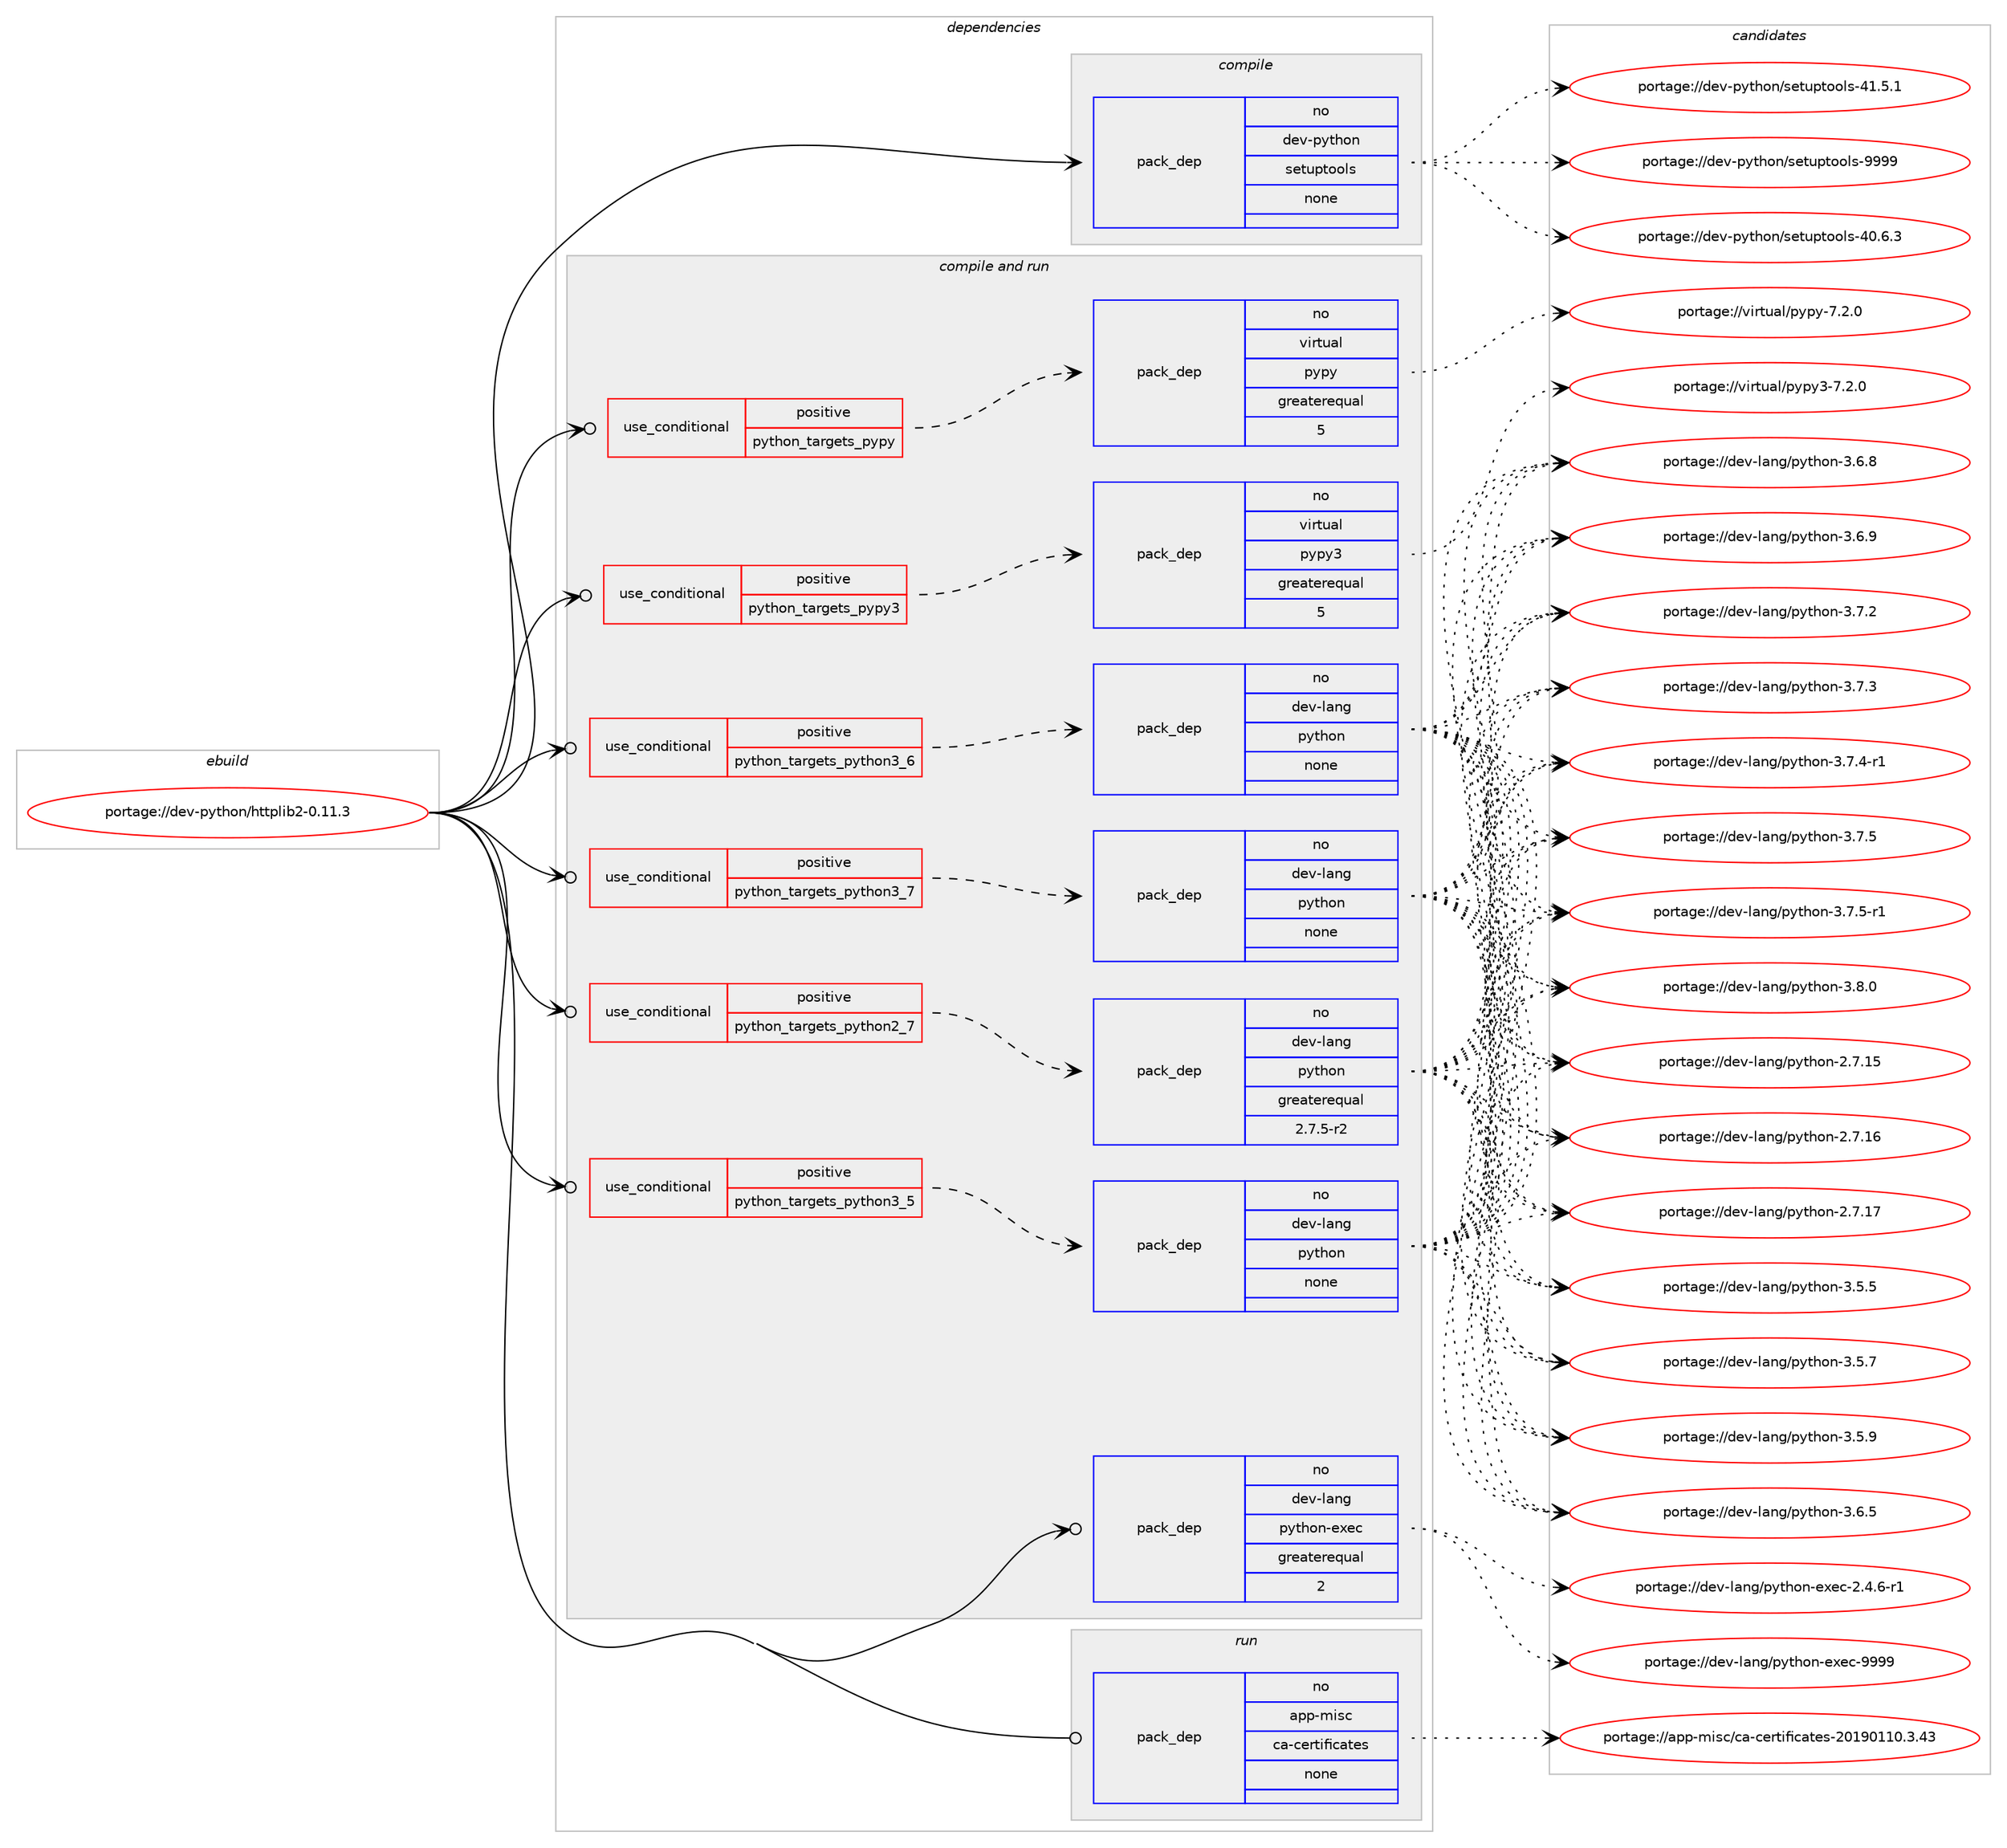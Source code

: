 digraph prolog {

# *************
# Graph options
# *************

newrank=true;
concentrate=true;
compound=true;
graph [rankdir=LR,fontname=Helvetica,fontsize=10,ranksep=1.5];#, ranksep=2.5, nodesep=0.2];
edge  [arrowhead=vee];
node  [fontname=Helvetica,fontsize=10];

# **********
# The ebuild
# **********

subgraph cluster_leftcol {
color=gray;
rank=same;
label=<<i>ebuild</i>>;
id [label="portage://dev-python/httplib2-0.11.3", color=red, width=4, href="../dev-python/httplib2-0.11.3.svg"];
}

# ****************
# The dependencies
# ****************

subgraph cluster_midcol {
color=gray;
label=<<i>dependencies</i>>;
subgraph cluster_compile {
fillcolor="#eeeeee";
style=filled;
label=<<i>compile</i>>;
subgraph pack110583 {
dependency143844 [label=<<TABLE BORDER="0" CELLBORDER="1" CELLSPACING="0" CELLPADDING="4" WIDTH="220"><TR><TD ROWSPAN="6" CELLPADDING="30">pack_dep</TD></TR><TR><TD WIDTH="110">no</TD></TR><TR><TD>dev-python</TD></TR><TR><TD>setuptools</TD></TR><TR><TD>none</TD></TR><TR><TD></TD></TR></TABLE>>, shape=none, color=blue];
}
id:e -> dependency143844:w [weight=20,style="solid",arrowhead="vee"];
}
subgraph cluster_compileandrun {
fillcolor="#eeeeee";
style=filled;
label=<<i>compile and run</i>>;
subgraph cond29931 {
dependency143845 [label=<<TABLE BORDER="0" CELLBORDER="1" CELLSPACING="0" CELLPADDING="4"><TR><TD ROWSPAN="3" CELLPADDING="10">use_conditional</TD></TR><TR><TD>positive</TD></TR><TR><TD>python_targets_pypy</TD></TR></TABLE>>, shape=none, color=red];
subgraph pack110584 {
dependency143846 [label=<<TABLE BORDER="0" CELLBORDER="1" CELLSPACING="0" CELLPADDING="4" WIDTH="220"><TR><TD ROWSPAN="6" CELLPADDING="30">pack_dep</TD></TR><TR><TD WIDTH="110">no</TD></TR><TR><TD>virtual</TD></TR><TR><TD>pypy</TD></TR><TR><TD>greaterequal</TD></TR><TR><TD>5</TD></TR></TABLE>>, shape=none, color=blue];
}
dependency143845:e -> dependency143846:w [weight=20,style="dashed",arrowhead="vee"];
}
id:e -> dependency143845:w [weight=20,style="solid",arrowhead="odotvee"];
subgraph cond29932 {
dependency143847 [label=<<TABLE BORDER="0" CELLBORDER="1" CELLSPACING="0" CELLPADDING="4"><TR><TD ROWSPAN="3" CELLPADDING="10">use_conditional</TD></TR><TR><TD>positive</TD></TR><TR><TD>python_targets_pypy3</TD></TR></TABLE>>, shape=none, color=red];
subgraph pack110585 {
dependency143848 [label=<<TABLE BORDER="0" CELLBORDER="1" CELLSPACING="0" CELLPADDING="4" WIDTH="220"><TR><TD ROWSPAN="6" CELLPADDING="30">pack_dep</TD></TR><TR><TD WIDTH="110">no</TD></TR><TR><TD>virtual</TD></TR><TR><TD>pypy3</TD></TR><TR><TD>greaterequal</TD></TR><TR><TD>5</TD></TR></TABLE>>, shape=none, color=blue];
}
dependency143847:e -> dependency143848:w [weight=20,style="dashed",arrowhead="vee"];
}
id:e -> dependency143847:w [weight=20,style="solid",arrowhead="odotvee"];
subgraph cond29933 {
dependency143849 [label=<<TABLE BORDER="0" CELLBORDER="1" CELLSPACING="0" CELLPADDING="4"><TR><TD ROWSPAN="3" CELLPADDING="10">use_conditional</TD></TR><TR><TD>positive</TD></TR><TR><TD>python_targets_python2_7</TD></TR></TABLE>>, shape=none, color=red];
subgraph pack110586 {
dependency143850 [label=<<TABLE BORDER="0" CELLBORDER="1" CELLSPACING="0" CELLPADDING="4" WIDTH="220"><TR><TD ROWSPAN="6" CELLPADDING="30">pack_dep</TD></TR><TR><TD WIDTH="110">no</TD></TR><TR><TD>dev-lang</TD></TR><TR><TD>python</TD></TR><TR><TD>greaterequal</TD></TR><TR><TD>2.7.5-r2</TD></TR></TABLE>>, shape=none, color=blue];
}
dependency143849:e -> dependency143850:w [weight=20,style="dashed",arrowhead="vee"];
}
id:e -> dependency143849:w [weight=20,style="solid",arrowhead="odotvee"];
subgraph cond29934 {
dependency143851 [label=<<TABLE BORDER="0" CELLBORDER="1" CELLSPACING="0" CELLPADDING="4"><TR><TD ROWSPAN="3" CELLPADDING="10">use_conditional</TD></TR><TR><TD>positive</TD></TR><TR><TD>python_targets_python3_5</TD></TR></TABLE>>, shape=none, color=red];
subgraph pack110587 {
dependency143852 [label=<<TABLE BORDER="0" CELLBORDER="1" CELLSPACING="0" CELLPADDING="4" WIDTH="220"><TR><TD ROWSPAN="6" CELLPADDING="30">pack_dep</TD></TR><TR><TD WIDTH="110">no</TD></TR><TR><TD>dev-lang</TD></TR><TR><TD>python</TD></TR><TR><TD>none</TD></TR><TR><TD></TD></TR></TABLE>>, shape=none, color=blue];
}
dependency143851:e -> dependency143852:w [weight=20,style="dashed",arrowhead="vee"];
}
id:e -> dependency143851:w [weight=20,style="solid",arrowhead="odotvee"];
subgraph cond29935 {
dependency143853 [label=<<TABLE BORDER="0" CELLBORDER="1" CELLSPACING="0" CELLPADDING="4"><TR><TD ROWSPAN="3" CELLPADDING="10">use_conditional</TD></TR><TR><TD>positive</TD></TR><TR><TD>python_targets_python3_6</TD></TR></TABLE>>, shape=none, color=red];
subgraph pack110588 {
dependency143854 [label=<<TABLE BORDER="0" CELLBORDER="1" CELLSPACING="0" CELLPADDING="4" WIDTH="220"><TR><TD ROWSPAN="6" CELLPADDING="30">pack_dep</TD></TR><TR><TD WIDTH="110">no</TD></TR><TR><TD>dev-lang</TD></TR><TR><TD>python</TD></TR><TR><TD>none</TD></TR><TR><TD></TD></TR></TABLE>>, shape=none, color=blue];
}
dependency143853:e -> dependency143854:w [weight=20,style="dashed",arrowhead="vee"];
}
id:e -> dependency143853:w [weight=20,style="solid",arrowhead="odotvee"];
subgraph cond29936 {
dependency143855 [label=<<TABLE BORDER="0" CELLBORDER="1" CELLSPACING="0" CELLPADDING="4"><TR><TD ROWSPAN="3" CELLPADDING="10">use_conditional</TD></TR><TR><TD>positive</TD></TR><TR><TD>python_targets_python3_7</TD></TR></TABLE>>, shape=none, color=red];
subgraph pack110589 {
dependency143856 [label=<<TABLE BORDER="0" CELLBORDER="1" CELLSPACING="0" CELLPADDING="4" WIDTH="220"><TR><TD ROWSPAN="6" CELLPADDING="30">pack_dep</TD></TR><TR><TD WIDTH="110">no</TD></TR><TR><TD>dev-lang</TD></TR><TR><TD>python</TD></TR><TR><TD>none</TD></TR><TR><TD></TD></TR></TABLE>>, shape=none, color=blue];
}
dependency143855:e -> dependency143856:w [weight=20,style="dashed",arrowhead="vee"];
}
id:e -> dependency143855:w [weight=20,style="solid",arrowhead="odotvee"];
subgraph pack110590 {
dependency143857 [label=<<TABLE BORDER="0" CELLBORDER="1" CELLSPACING="0" CELLPADDING="4" WIDTH="220"><TR><TD ROWSPAN="6" CELLPADDING="30">pack_dep</TD></TR><TR><TD WIDTH="110">no</TD></TR><TR><TD>dev-lang</TD></TR><TR><TD>python-exec</TD></TR><TR><TD>greaterequal</TD></TR><TR><TD>2</TD></TR></TABLE>>, shape=none, color=blue];
}
id:e -> dependency143857:w [weight=20,style="solid",arrowhead="odotvee"];
}
subgraph cluster_run {
fillcolor="#eeeeee";
style=filled;
label=<<i>run</i>>;
subgraph pack110591 {
dependency143858 [label=<<TABLE BORDER="0" CELLBORDER="1" CELLSPACING="0" CELLPADDING="4" WIDTH="220"><TR><TD ROWSPAN="6" CELLPADDING="30">pack_dep</TD></TR><TR><TD WIDTH="110">no</TD></TR><TR><TD>app-misc</TD></TR><TR><TD>ca-certificates</TD></TR><TR><TD>none</TD></TR><TR><TD></TD></TR></TABLE>>, shape=none, color=blue];
}
id:e -> dependency143858:w [weight=20,style="solid",arrowhead="odot"];
}
}

# **************
# The candidates
# **************

subgraph cluster_choices {
rank=same;
color=gray;
label=<<i>candidates</i>>;

subgraph choice110583 {
color=black;
nodesep=1;
choiceportage100101118451121211161041111104711510111611711211611111110811545524846544651 [label="portage://dev-python/setuptools-40.6.3", color=red, width=4,href="../dev-python/setuptools-40.6.3.svg"];
choiceportage100101118451121211161041111104711510111611711211611111110811545524946534649 [label="portage://dev-python/setuptools-41.5.1", color=red, width=4,href="../dev-python/setuptools-41.5.1.svg"];
choiceportage10010111845112121116104111110471151011161171121161111111081154557575757 [label="portage://dev-python/setuptools-9999", color=red, width=4,href="../dev-python/setuptools-9999.svg"];
dependency143844:e -> choiceportage100101118451121211161041111104711510111611711211611111110811545524846544651:w [style=dotted,weight="100"];
dependency143844:e -> choiceportage100101118451121211161041111104711510111611711211611111110811545524946534649:w [style=dotted,weight="100"];
dependency143844:e -> choiceportage10010111845112121116104111110471151011161171121161111111081154557575757:w [style=dotted,weight="100"];
}
subgraph choice110584 {
color=black;
nodesep=1;
choiceportage1181051141161179710847112121112121455546504648 [label="portage://virtual/pypy-7.2.0", color=red, width=4,href="../virtual/pypy-7.2.0.svg"];
dependency143846:e -> choiceportage1181051141161179710847112121112121455546504648:w [style=dotted,weight="100"];
}
subgraph choice110585 {
color=black;
nodesep=1;
choiceportage118105114116117971084711212111212151455546504648 [label="portage://virtual/pypy3-7.2.0", color=red, width=4,href="../virtual/pypy3-7.2.0.svg"];
dependency143848:e -> choiceportage118105114116117971084711212111212151455546504648:w [style=dotted,weight="100"];
}
subgraph choice110586 {
color=black;
nodesep=1;
choiceportage10010111845108971101034711212111610411111045504655464953 [label="portage://dev-lang/python-2.7.15", color=red, width=4,href="../dev-lang/python-2.7.15.svg"];
choiceportage10010111845108971101034711212111610411111045504655464954 [label="portage://dev-lang/python-2.7.16", color=red, width=4,href="../dev-lang/python-2.7.16.svg"];
choiceportage10010111845108971101034711212111610411111045504655464955 [label="portage://dev-lang/python-2.7.17", color=red, width=4,href="../dev-lang/python-2.7.17.svg"];
choiceportage100101118451089711010347112121116104111110455146534653 [label="portage://dev-lang/python-3.5.5", color=red, width=4,href="../dev-lang/python-3.5.5.svg"];
choiceportage100101118451089711010347112121116104111110455146534655 [label="portage://dev-lang/python-3.5.7", color=red, width=4,href="../dev-lang/python-3.5.7.svg"];
choiceportage100101118451089711010347112121116104111110455146534657 [label="portage://dev-lang/python-3.5.9", color=red, width=4,href="../dev-lang/python-3.5.9.svg"];
choiceportage100101118451089711010347112121116104111110455146544653 [label="portage://dev-lang/python-3.6.5", color=red, width=4,href="../dev-lang/python-3.6.5.svg"];
choiceportage100101118451089711010347112121116104111110455146544656 [label="portage://dev-lang/python-3.6.8", color=red, width=4,href="../dev-lang/python-3.6.8.svg"];
choiceportage100101118451089711010347112121116104111110455146544657 [label="portage://dev-lang/python-3.6.9", color=red, width=4,href="../dev-lang/python-3.6.9.svg"];
choiceportage100101118451089711010347112121116104111110455146554650 [label="portage://dev-lang/python-3.7.2", color=red, width=4,href="../dev-lang/python-3.7.2.svg"];
choiceportage100101118451089711010347112121116104111110455146554651 [label="portage://dev-lang/python-3.7.3", color=red, width=4,href="../dev-lang/python-3.7.3.svg"];
choiceportage1001011184510897110103471121211161041111104551465546524511449 [label="portage://dev-lang/python-3.7.4-r1", color=red, width=4,href="../dev-lang/python-3.7.4-r1.svg"];
choiceportage100101118451089711010347112121116104111110455146554653 [label="portage://dev-lang/python-3.7.5", color=red, width=4,href="../dev-lang/python-3.7.5.svg"];
choiceportage1001011184510897110103471121211161041111104551465546534511449 [label="portage://dev-lang/python-3.7.5-r1", color=red, width=4,href="../dev-lang/python-3.7.5-r1.svg"];
choiceportage100101118451089711010347112121116104111110455146564648 [label="portage://dev-lang/python-3.8.0", color=red, width=4,href="../dev-lang/python-3.8.0.svg"];
dependency143850:e -> choiceportage10010111845108971101034711212111610411111045504655464953:w [style=dotted,weight="100"];
dependency143850:e -> choiceportage10010111845108971101034711212111610411111045504655464954:w [style=dotted,weight="100"];
dependency143850:e -> choiceportage10010111845108971101034711212111610411111045504655464955:w [style=dotted,weight="100"];
dependency143850:e -> choiceportage100101118451089711010347112121116104111110455146534653:w [style=dotted,weight="100"];
dependency143850:e -> choiceportage100101118451089711010347112121116104111110455146534655:w [style=dotted,weight="100"];
dependency143850:e -> choiceportage100101118451089711010347112121116104111110455146534657:w [style=dotted,weight="100"];
dependency143850:e -> choiceportage100101118451089711010347112121116104111110455146544653:w [style=dotted,weight="100"];
dependency143850:e -> choiceportage100101118451089711010347112121116104111110455146544656:w [style=dotted,weight="100"];
dependency143850:e -> choiceportage100101118451089711010347112121116104111110455146544657:w [style=dotted,weight="100"];
dependency143850:e -> choiceportage100101118451089711010347112121116104111110455146554650:w [style=dotted,weight="100"];
dependency143850:e -> choiceportage100101118451089711010347112121116104111110455146554651:w [style=dotted,weight="100"];
dependency143850:e -> choiceportage1001011184510897110103471121211161041111104551465546524511449:w [style=dotted,weight="100"];
dependency143850:e -> choiceportage100101118451089711010347112121116104111110455146554653:w [style=dotted,weight="100"];
dependency143850:e -> choiceportage1001011184510897110103471121211161041111104551465546534511449:w [style=dotted,weight="100"];
dependency143850:e -> choiceportage100101118451089711010347112121116104111110455146564648:w [style=dotted,weight="100"];
}
subgraph choice110587 {
color=black;
nodesep=1;
choiceportage10010111845108971101034711212111610411111045504655464953 [label="portage://dev-lang/python-2.7.15", color=red, width=4,href="../dev-lang/python-2.7.15.svg"];
choiceportage10010111845108971101034711212111610411111045504655464954 [label="portage://dev-lang/python-2.7.16", color=red, width=4,href="../dev-lang/python-2.7.16.svg"];
choiceportage10010111845108971101034711212111610411111045504655464955 [label="portage://dev-lang/python-2.7.17", color=red, width=4,href="../dev-lang/python-2.7.17.svg"];
choiceportage100101118451089711010347112121116104111110455146534653 [label="portage://dev-lang/python-3.5.5", color=red, width=4,href="../dev-lang/python-3.5.5.svg"];
choiceportage100101118451089711010347112121116104111110455146534655 [label="portage://dev-lang/python-3.5.7", color=red, width=4,href="../dev-lang/python-3.5.7.svg"];
choiceportage100101118451089711010347112121116104111110455146534657 [label="portage://dev-lang/python-3.5.9", color=red, width=4,href="../dev-lang/python-3.5.9.svg"];
choiceportage100101118451089711010347112121116104111110455146544653 [label="portage://dev-lang/python-3.6.5", color=red, width=4,href="../dev-lang/python-3.6.5.svg"];
choiceportage100101118451089711010347112121116104111110455146544656 [label="portage://dev-lang/python-3.6.8", color=red, width=4,href="../dev-lang/python-3.6.8.svg"];
choiceportage100101118451089711010347112121116104111110455146544657 [label="portage://dev-lang/python-3.6.9", color=red, width=4,href="../dev-lang/python-3.6.9.svg"];
choiceportage100101118451089711010347112121116104111110455146554650 [label="portage://dev-lang/python-3.7.2", color=red, width=4,href="../dev-lang/python-3.7.2.svg"];
choiceportage100101118451089711010347112121116104111110455146554651 [label="portage://dev-lang/python-3.7.3", color=red, width=4,href="../dev-lang/python-3.7.3.svg"];
choiceportage1001011184510897110103471121211161041111104551465546524511449 [label="portage://dev-lang/python-3.7.4-r1", color=red, width=4,href="../dev-lang/python-3.7.4-r1.svg"];
choiceportage100101118451089711010347112121116104111110455146554653 [label="portage://dev-lang/python-3.7.5", color=red, width=4,href="../dev-lang/python-3.7.5.svg"];
choiceportage1001011184510897110103471121211161041111104551465546534511449 [label="portage://dev-lang/python-3.7.5-r1", color=red, width=4,href="../dev-lang/python-3.7.5-r1.svg"];
choiceportage100101118451089711010347112121116104111110455146564648 [label="portage://dev-lang/python-3.8.0", color=red, width=4,href="../dev-lang/python-3.8.0.svg"];
dependency143852:e -> choiceportage10010111845108971101034711212111610411111045504655464953:w [style=dotted,weight="100"];
dependency143852:e -> choiceportage10010111845108971101034711212111610411111045504655464954:w [style=dotted,weight="100"];
dependency143852:e -> choiceportage10010111845108971101034711212111610411111045504655464955:w [style=dotted,weight="100"];
dependency143852:e -> choiceportage100101118451089711010347112121116104111110455146534653:w [style=dotted,weight="100"];
dependency143852:e -> choiceportage100101118451089711010347112121116104111110455146534655:w [style=dotted,weight="100"];
dependency143852:e -> choiceportage100101118451089711010347112121116104111110455146534657:w [style=dotted,weight="100"];
dependency143852:e -> choiceportage100101118451089711010347112121116104111110455146544653:w [style=dotted,weight="100"];
dependency143852:e -> choiceportage100101118451089711010347112121116104111110455146544656:w [style=dotted,weight="100"];
dependency143852:e -> choiceportage100101118451089711010347112121116104111110455146544657:w [style=dotted,weight="100"];
dependency143852:e -> choiceportage100101118451089711010347112121116104111110455146554650:w [style=dotted,weight="100"];
dependency143852:e -> choiceportage100101118451089711010347112121116104111110455146554651:w [style=dotted,weight="100"];
dependency143852:e -> choiceportage1001011184510897110103471121211161041111104551465546524511449:w [style=dotted,weight="100"];
dependency143852:e -> choiceportage100101118451089711010347112121116104111110455146554653:w [style=dotted,weight="100"];
dependency143852:e -> choiceportage1001011184510897110103471121211161041111104551465546534511449:w [style=dotted,weight="100"];
dependency143852:e -> choiceportage100101118451089711010347112121116104111110455146564648:w [style=dotted,weight="100"];
}
subgraph choice110588 {
color=black;
nodesep=1;
choiceportage10010111845108971101034711212111610411111045504655464953 [label="portage://dev-lang/python-2.7.15", color=red, width=4,href="../dev-lang/python-2.7.15.svg"];
choiceportage10010111845108971101034711212111610411111045504655464954 [label="portage://dev-lang/python-2.7.16", color=red, width=4,href="../dev-lang/python-2.7.16.svg"];
choiceportage10010111845108971101034711212111610411111045504655464955 [label="portage://dev-lang/python-2.7.17", color=red, width=4,href="../dev-lang/python-2.7.17.svg"];
choiceportage100101118451089711010347112121116104111110455146534653 [label="portage://dev-lang/python-3.5.5", color=red, width=4,href="../dev-lang/python-3.5.5.svg"];
choiceportage100101118451089711010347112121116104111110455146534655 [label="portage://dev-lang/python-3.5.7", color=red, width=4,href="../dev-lang/python-3.5.7.svg"];
choiceportage100101118451089711010347112121116104111110455146534657 [label="portage://dev-lang/python-3.5.9", color=red, width=4,href="../dev-lang/python-3.5.9.svg"];
choiceportage100101118451089711010347112121116104111110455146544653 [label="portage://dev-lang/python-3.6.5", color=red, width=4,href="../dev-lang/python-3.6.5.svg"];
choiceportage100101118451089711010347112121116104111110455146544656 [label="portage://dev-lang/python-3.6.8", color=red, width=4,href="../dev-lang/python-3.6.8.svg"];
choiceportage100101118451089711010347112121116104111110455146544657 [label="portage://dev-lang/python-3.6.9", color=red, width=4,href="../dev-lang/python-3.6.9.svg"];
choiceportage100101118451089711010347112121116104111110455146554650 [label="portage://dev-lang/python-3.7.2", color=red, width=4,href="../dev-lang/python-3.7.2.svg"];
choiceportage100101118451089711010347112121116104111110455146554651 [label="portage://dev-lang/python-3.7.3", color=red, width=4,href="../dev-lang/python-3.7.3.svg"];
choiceportage1001011184510897110103471121211161041111104551465546524511449 [label="portage://dev-lang/python-3.7.4-r1", color=red, width=4,href="../dev-lang/python-3.7.4-r1.svg"];
choiceportage100101118451089711010347112121116104111110455146554653 [label="portage://dev-lang/python-3.7.5", color=red, width=4,href="../dev-lang/python-3.7.5.svg"];
choiceportage1001011184510897110103471121211161041111104551465546534511449 [label="portage://dev-lang/python-3.7.5-r1", color=red, width=4,href="../dev-lang/python-3.7.5-r1.svg"];
choiceportage100101118451089711010347112121116104111110455146564648 [label="portage://dev-lang/python-3.8.0", color=red, width=4,href="../dev-lang/python-3.8.0.svg"];
dependency143854:e -> choiceportage10010111845108971101034711212111610411111045504655464953:w [style=dotted,weight="100"];
dependency143854:e -> choiceportage10010111845108971101034711212111610411111045504655464954:w [style=dotted,weight="100"];
dependency143854:e -> choiceportage10010111845108971101034711212111610411111045504655464955:w [style=dotted,weight="100"];
dependency143854:e -> choiceportage100101118451089711010347112121116104111110455146534653:w [style=dotted,weight="100"];
dependency143854:e -> choiceportage100101118451089711010347112121116104111110455146534655:w [style=dotted,weight="100"];
dependency143854:e -> choiceportage100101118451089711010347112121116104111110455146534657:w [style=dotted,weight="100"];
dependency143854:e -> choiceportage100101118451089711010347112121116104111110455146544653:w [style=dotted,weight="100"];
dependency143854:e -> choiceportage100101118451089711010347112121116104111110455146544656:w [style=dotted,weight="100"];
dependency143854:e -> choiceportage100101118451089711010347112121116104111110455146544657:w [style=dotted,weight="100"];
dependency143854:e -> choiceportage100101118451089711010347112121116104111110455146554650:w [style=dotted,weight="100"];
dependency143854:e -> choiceportage100101118451089711010347112121116104111110455146554651:w [style=dotted,weight="100"];
dependency143854:e -> choiceportage1001011184510897110103471121211161041111104551465546524511449:w [style=dotted,weight="100"];
dependency143854:e -> choiceportage100101118451089711010347112121116104111110455146554653:w [style=dotted,weight="100"];
dependency143854:e -> choiceportage1001011184510897110103471121211161041111104551465546534511449:w [style=dotted,weight="100"];
dependency143854:e -> choiceportage100101118451089711010347112121116104111110455146564648:w [style=dotted,weight="100"];
}
subgraph choice110589 {
color=black;
nodesep=1;
choiceportage10010111845108971101034711212111610411111045504655464953 [label="portage://dev-lang/python-2.7.15", color=red, width=4,href="../dev-lang/python-2.7.15.svg"];
choiceportage10010111845108971101034711212111610411111045504655464954 [label="portage://dev-lang/python-2.7.16", color=red, width=4,href="../dev-lang/python-2.7.16.svg"];
choiceportage10010111845108971101034711212111610411111045504655464955 [label="portage://dev-lang/python-2.7.17", color=red, width=4,href="../dev-lang/python-2.7.17.svg"];
choiceportage100101118451089711010347112121116104111110455146534653 [label="portage://dev-lang/python-3.5.5", color=red, width=4,href="../dev-lang/python-3.5.5.svg"];
choiceportage100101118451089711010347112121116104111110455146534655 [label="portage://dev-lang/python-3.5.7", color=red, width=4,href="../dev-lang/python-3.5.7.svg"];
choiceportage100101118451089711010347112121116104111110455146534657 [label="portage://dev-lang/python-3.5.9", color=red, width=4,href="../dev-lang/python-3.5.9.svg"];
choiceportage100101118451089711010347112121116104111110455146544653 [label="portage://dev-lang/python-3.6.5", color=red, width=4,href="../dev-lang/python-3.6.5.svg"];
choiceportage100101118451089711010347112121116104111110455146544656 [label="portage://dev-lang/python-3.6.8", color=red, width=4,href="../dev-lang/python-3.6.8.svg"];
choiceportage100101118451089711010347112121116104111110455146544657 [label="portage://dev-lang/python-3.6.9", color=red, width=4,href="../dev-lang/python-3.6.9.svg"];
choiceportage100101118451089711010347112121116104111110455146554650 [label="portage://dev-lang/python-3.7.2", color=red, width=4,href="../dev-lang/python-3.7.2.svg"];
choiceportage100101118451089711010347112121116104111110455146554651 [label="portage://dev-lang/python-3.7.3", color=red, width=4,href="../dev-lang/python-3.7.3.svg"];
choiceportage1001011184510897110103471121211161041111104551465546524511449 [label="portage://dev-lang/python-3.7.4-r1", color=red, width=4,href="../dev-lang/python-3.7.4-r1.svg"];
choiceportage100101118451089711010347112121116104111110455146554653 [label="portage://dev-lang/python-3.7.5", color=red, width=4,href="../dev-lang/python-3.7.5.svg"];
choiceportage1001011184510897110103471121211161041111104551465546534511449 [label="portage://dev-lang/python-3.7.5-r1", color=red, width=4,href="../dev-lang/python-3.7.5-r1.svg"];
choiceportage100101118451089711010347112121116104111110455146564648 [label="portage://dev-lang/python-3.8.0", color=red, width=4,href="../dev-lang/python-3.8.0.svg"];
dependency143856:e -> choiceportage10010111845108971101034711212111610411111045504655464953:w [style=dotted,weight="100"];
dependency143856:e -> choiceportage10010111845108971101034711212111610411111045504655464954:w [style=dotted,weight="100"];
dependency143856:e -> choiceportage10010111845108971101034711212111610411111045504655464955:w [style=dotted,weight="100"];
dependency143856:e -> choiceportage100101118451089711010347112121116104111110455146534653:w [style=dotted,weight="100"];
dependency143856:e -> choiceportage100101118451089711010347112121116104111110455146534655:w [style=dotted,weight="100"];
dependency143856:e -> choiceportage100101118451089711010347112121116104111110455146534657:w [style=dotted,weight="100"];
dependency143856:e -> choiceportage100101118451089711010347112121116104111110455146544653:w [style=dotted,weight="100"];
dependency143856:e -> choiceportage100101118451089711010347112121116104111110455146544656:w [style=dotted,weight="100"];
dependency143856:e -> choiceportage100101118451089711010347112121116104111110455146544657:w [style=dotted,weight="100"];
dependency143856:e -> choiceportage100101118451089711010347112121116104111110455146554650:w [style=dotted,weight="100"];
dependency143856:e -> choiceportage100101118451089711010347112121116104111110455146554651:w [style=dotted,weight="100"];
dependency143856:e -> choiceportage1001011184510897110103471121211161041111104551465546524511449:w [style=dotted,weight="100"];
dependency143856:e -> choiceportage100101118451089711010347112121116104111110455146554653:w [style=dotted,weight="100"];
dependency143856:e -> choiceportage1001011184510897110103471121211161041111104551465546534511449:w [style=dotted,weight="100"];
dependency143856:e -> choiceportage100101118451089711010347112121116104111110455146564648:w [style=dotted,weight="100"];
}
subgraph choice110590 {
color=black;
nodesep=1;
choiceportage10010111845108971101034711212111610411111045101120101994550465246544511449 [label="portage://dev-lang/python-exec-2.4.6-r1", color=red, width=4,href="../dev-lang/python-exec-2.4.6-r1.svg"];
choiceportage10010111845108971101034711212111610411111045101120101994557575757 [label="portage://dev-lang/python-exec-9999", color=red, width=4,href="../dev-lang/python-exec-9999.svg"];
dependency143857:e -> choiceportage10010111845108971101034711212111610411111045101120101994550465246544511449:w [style=dotted,weight="100"];
dependency143857:e -> choiceportage10010111845108971101034711212111610411111045101120101994557575757:w [style=dotted,weight="100"];
}
subgraph choice110591 {
color=black;
nodesep=1;
choiceportage971121124510910511599479997459910111411610510210599971161011154550484957484949484651465251 [label="portage://app-misc/ca-certificates-20190110.3.43", color=red, width=4,href="../app-misc/ca-certificates-20190110.3.43.svg"];
dependency143858:e -> choiceportage971121124510910511599479997459910111411610510210599971161011154550484957484949484651465251:w [style=dotted,weight="100"];
}
}

}
